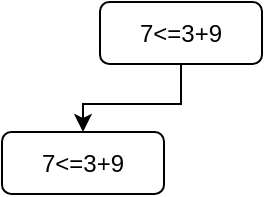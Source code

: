 <mxfile version="24.8.3">
  <diagram name="第 1 页" id="jlVK5qfQyr_egqlrKWcN">
    <mxGraphModel dx="420" dy="252" grid="0" gridSize="10" guides="1" tooltips="1" connect="1" arrows="1" fold="1" page="1" pageScale="1" pageWidth="3300" pageHeight="4681" math="0" shadow="0">
      <root>
        <mxCell id="0" />
        <mxCell id="1" parent="0" />
        <mxCell id="oig0jnd9JJhLx6ScAqAp-3" style="edgeStyle=orthogonalEdgeStyle;rounded=0;orthogonalLoop=1;jettySize=auto;html=1;" edge="1" parent="1" source="oig0jnd9JJhLx6ScAqAp-1" target="oig0jnd9JJhLx6ScAqAp-2">
          <mxGeometry relative="1" as="geometry" />
        </mxCell>
        <mxCell id="oig0jnd9JJhLx6ScAqAp-1" value="7&amp;lt;=3+9" style="rounded=1;whiteSpace=wrap;html=1;" vertex="1" parent="1">
          <mxGeometry x="1089" y="726" width="81" height="31" as="geometry" />
        </mxCell>
        <mxCell id="oig0jnd9JJhLx6ScAqAp-2" value="7&amp;lt;=3+9" style="rounded=1;whiteSpace=wrap;html=1;" vertex="1" parent="1">
          <mxGeometry x="1040" y="791" width="81" height="31" as="geometry" />
        </mxCell>
      </root>
    </mxGraphModel>
  </diagram>
</mxfile>
